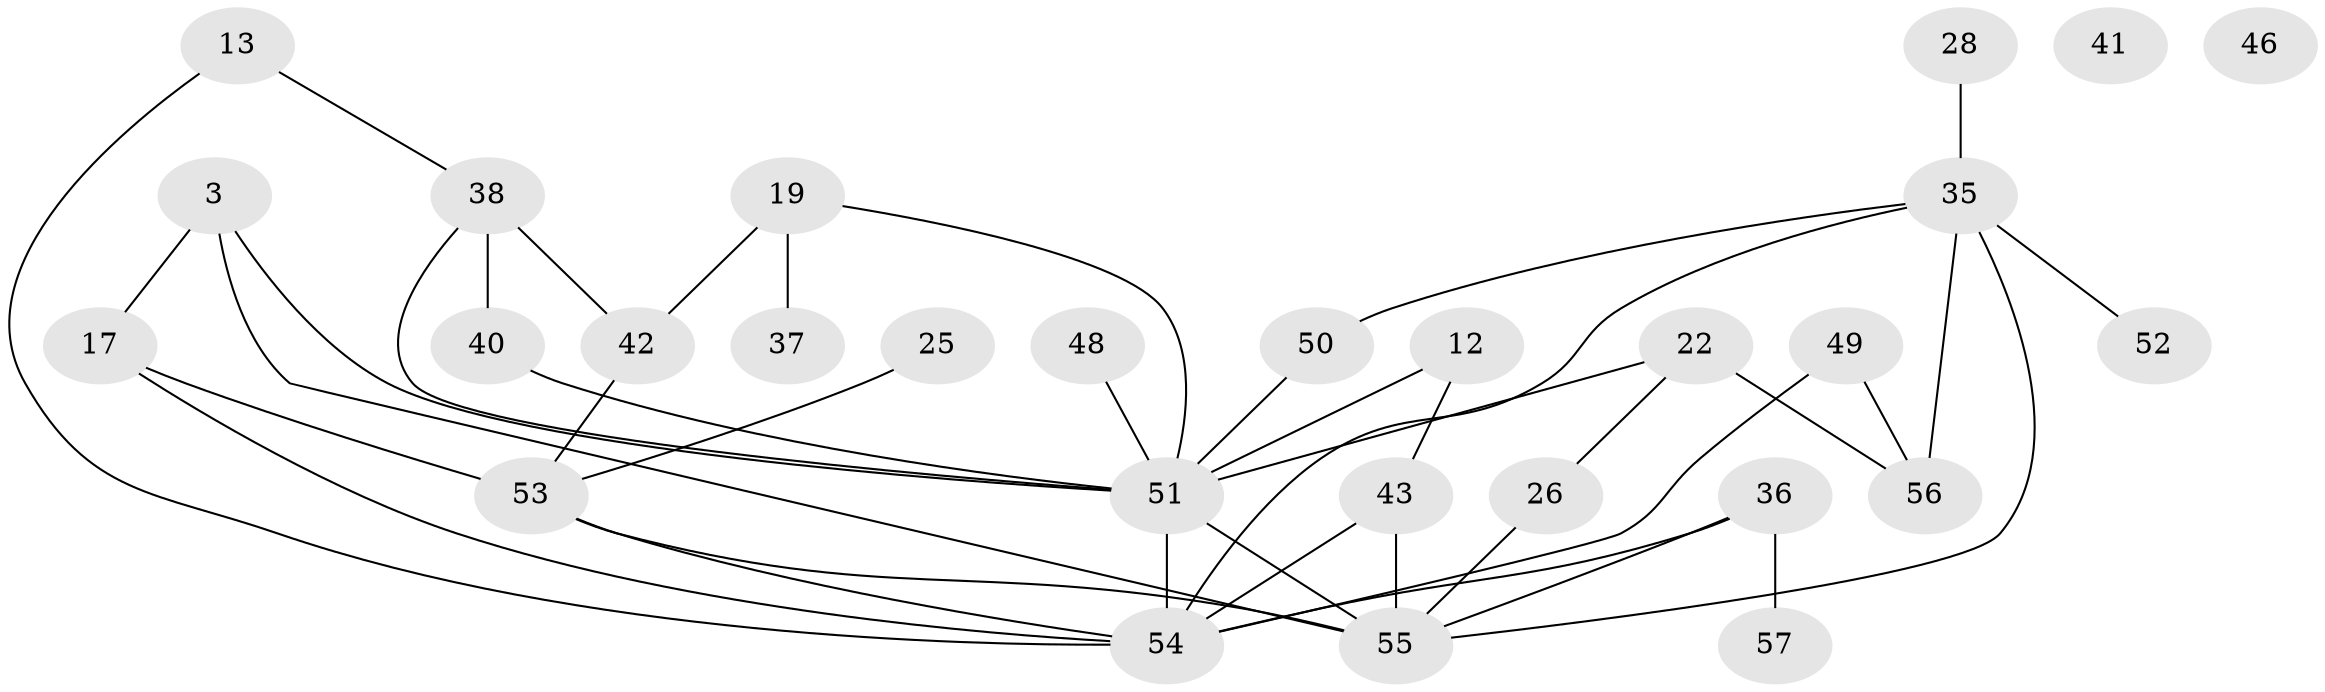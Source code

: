 // original degree distribution, {8: 0.03508771929824561, 2: 0.17543859649122806, 4: 0.24561403508771928, 7: 0.017543859649122806, 5: 0.14035087719298245, 3: 0.22807017543859648, 1: 0.10526315789473684, 6: 0.017543859649122806, 0: 0.03508771929824561}
// Generated by graph-tools (version 1.1) at 2025/43/03/04/25 21:43:43]
// undirected, 28 vertices, 41 edges
graph export_dot {
graph [start="1"]
  node [color=gray90,style=filled];
  3;
  12;
  13;
  17;
  19 [super="+16"];
  22 [super="+10"];
  25;
  26;
  28;
  35 [super="+31+34+23"];
  36 [super="+21"];
  37;
  38 [super="+32"];
  40;
  41;
  42;
  43 [super="+11"];
  46;
  48;
  49;
  50;
  51 [super="+45+33+29"];
  52 [super="+47"];
  53 [super="+14+24"];
  54 [super="+27+30+39"];
  55 [super="+1"];
  56 [super="+44"];
  57;
  3 -- 17;
  3 -- 55 [weight=2];
  3 -- 51;
  12 -- 43;
  12 -- 51;
  13 -- 38;
  13 -- 54;
  17 -- 53 [weight=2];
  17 -- 54;
  19 -- 37;
  19 -- 42 [weight=2];
  19 -- 51 [weight=2];
  22 -- 56;
  22 -- 26;
  22 -- 51;
  25 -- 53;
  26 -- 55 [weight=2];
  28 -- 35;
  35 -- 56 [weight=3];
  35 -- 54 [weight=2];
  35 -- 52 [weight=3];
  35 -- 55 [weight=2];
  35 -- 50;
  36 -- 55 [weight=2];
  36 -- 57;
  36 -- 54;
  38 -- 40 [weight=2];
  38 -- 42 [weight=2];
  38 -- 51;
  40 -- 51;
  42 -- 53;
  43 -- 55 [weight=2];
  43 -- 54;
  48 -- 51;
  49 -- 56;
  49 -- 54;
  50 -- 51;
  51 -- 55 [weight=3];
  51 -- 54 [weight=5];
  53 -- 55;
  53 -- 54 [weight=5];
}

